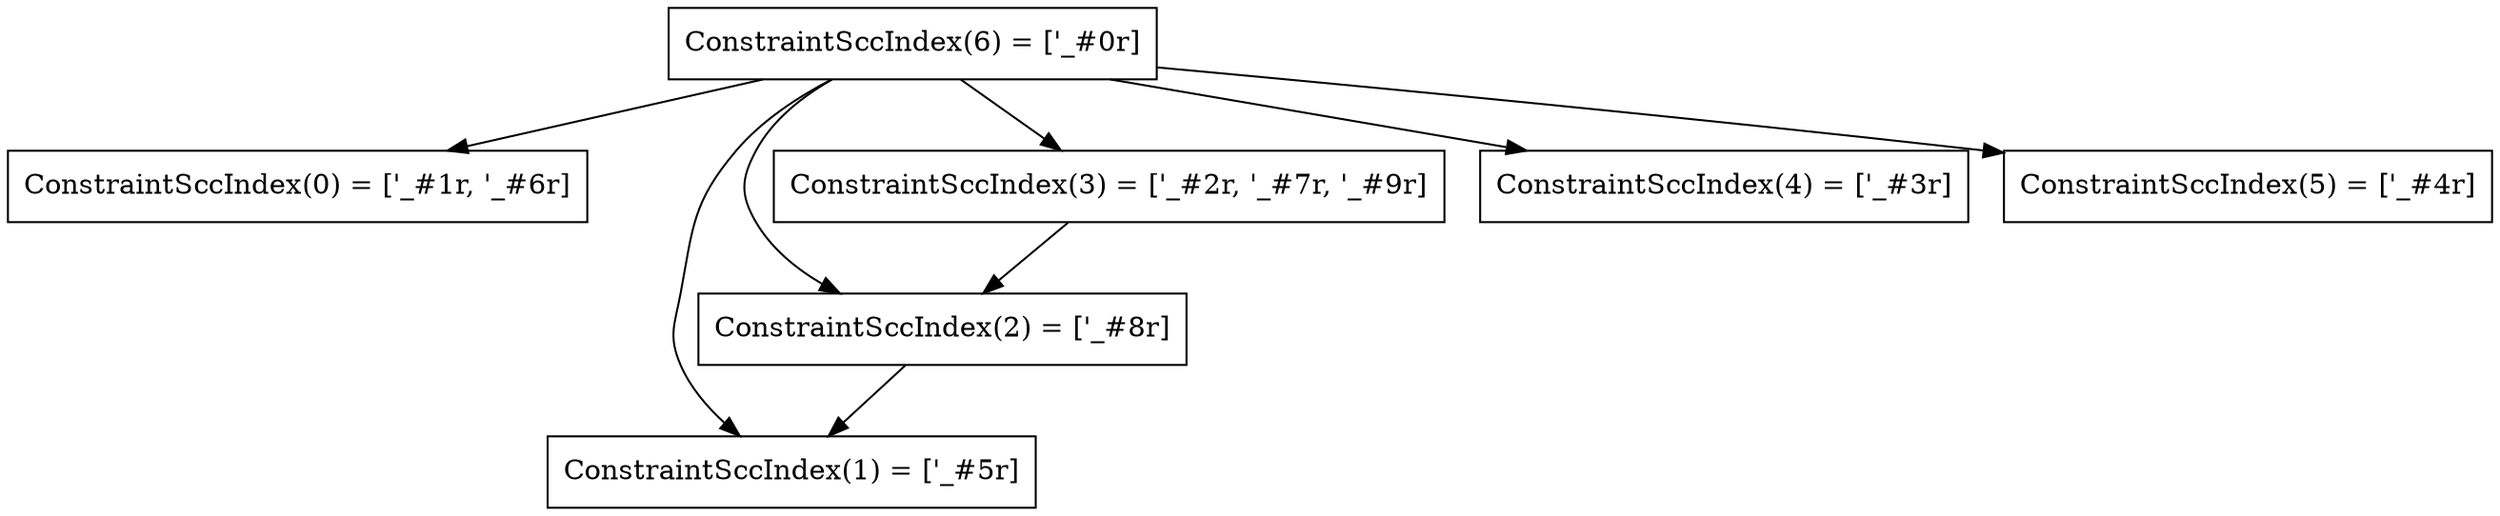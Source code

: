digraph RegionInferenceContext {
    r0[label="ConstraintSccIndex(0) = [\'_#1r, \'_#6r]"][shape="box"];
    r1[label="ConstraintSccIndex(1) = [\'_#5r]"][shape="box"];
    r2[label="ConstraintSccIndex(2) = [\'_#8r]"][shape="box"];
    r3[label="ConstraintSccIndex(3) = [\'_#2r, \'_#7r, \'_#9r]"][shape="box"];
    r4[label="ConstraintSccIndex(4) = [\'_#3r]"][shape="box"];
    r5[label="ConstraintSccIndex(5) = [\'_#4r]"][shape="box"];
    r6[label="ConstraintSccIndex(6) = [\'_#0r]"][shape="box"];
    r2 -> r1[label=""];
    r3 -> r2[label=""];
    r6 -> r0[label=""];
    r6 -> r3[label=""];
    r6 -> r4[label=""];
    r6 -> r5[label=""];
    r6 -> r1[label=""];
    r6 -> r2[label=""];
}
